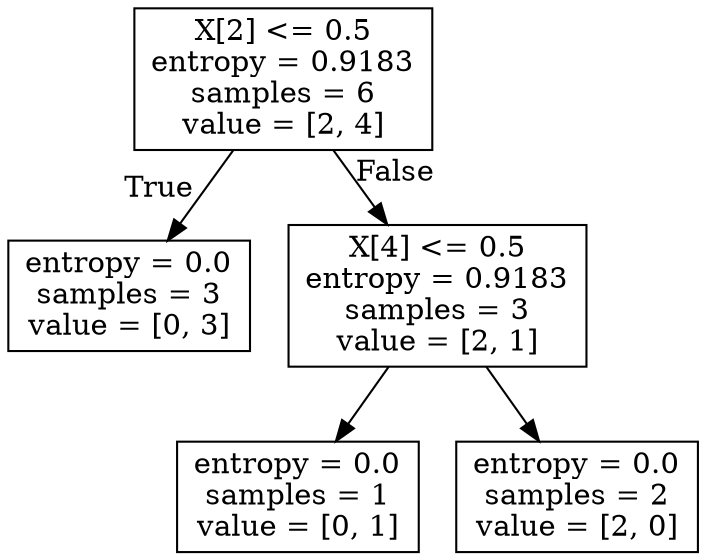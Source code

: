 digraph Tree {
node [shape=box] ;
0 [label="X[2] <= 0.5\nentropy = 0.9183\nsamples = 6\nvalue = [2, 4]"] ;
1 [label="entropy = 0.0\nsamples = 3\nvalue = [0, 3]"] ;
0 -> 1 [labeldistance=2.5, labelangle=45, headlabel="True"] ;
2 [label="X[4] <= 0.5\nentropy = 0.9183\nsamples = 3\nvalue = [2, 1]"] ;
0 -> 2 [labeldistance=2.5, labelangle=-45, headlabel="False"] ;
3 [label="entropy = 0.0\nsamples = 1\nvalue = [0, 1]"] ;
2 -> 3 ;
4 [label="entropy = 0.0\nsamples = 2\nvalue = [2, 0]"] ;
2 -> 4 ;
}